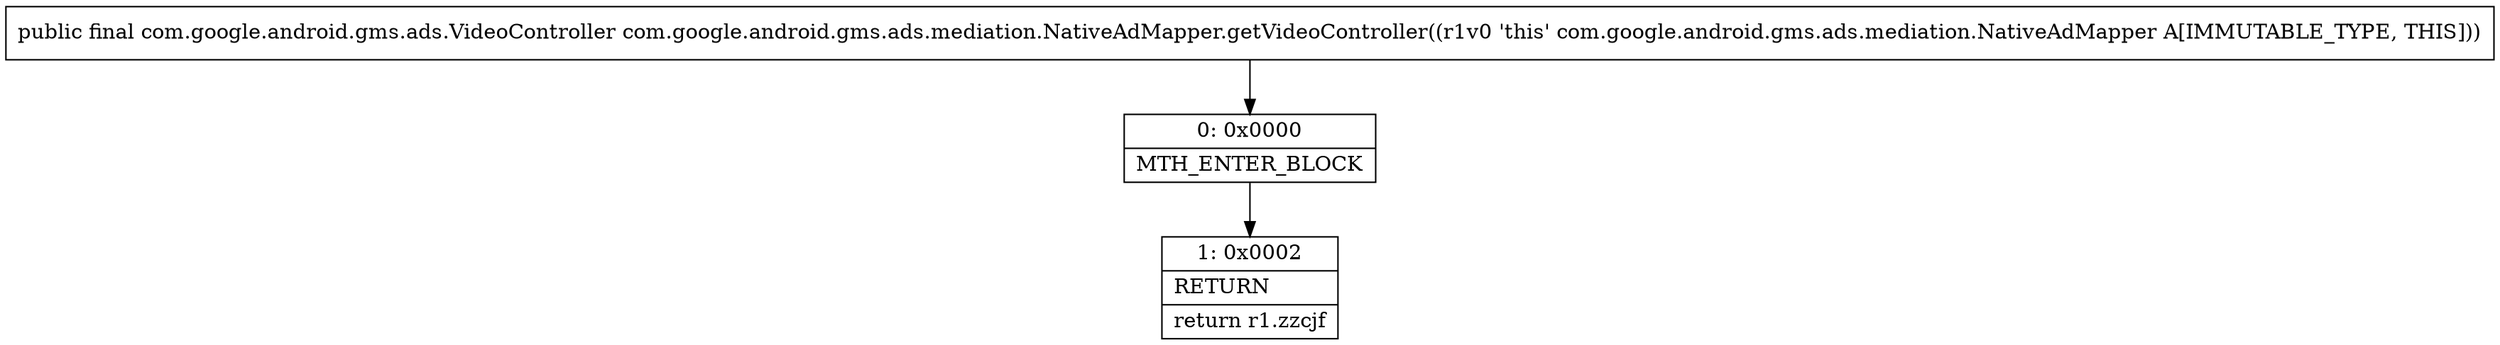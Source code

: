 digraph "CFG forcom.google.android.gms.ads.mediation.NativeAdMapper.getVideoController()Lcom\/google\/android\/gms\/ads\/VideoController;" {
Node_0 [shape=record,label="{0\:\ 0x0000|MTH_ENTER_BLOCK\l}"];
Node_1 [shape=record,label="{1\:\ 0x0002|RETURN\l|return r1.zzcjf\l}"];
MethodNode[shape=record,label="{public final com.google.android.gms.ads.VideoController com.google.android.gms.ads.mediation.NativeAdMapper.getVideoController((r1v0 'this' com.google.android.gms.ads.mediation.NativeAdMapper A[IMMUTABLE_TYPE, THIS])) }"];
MethodNode -> Node_0;
Node_0 -> Node_1;
}

